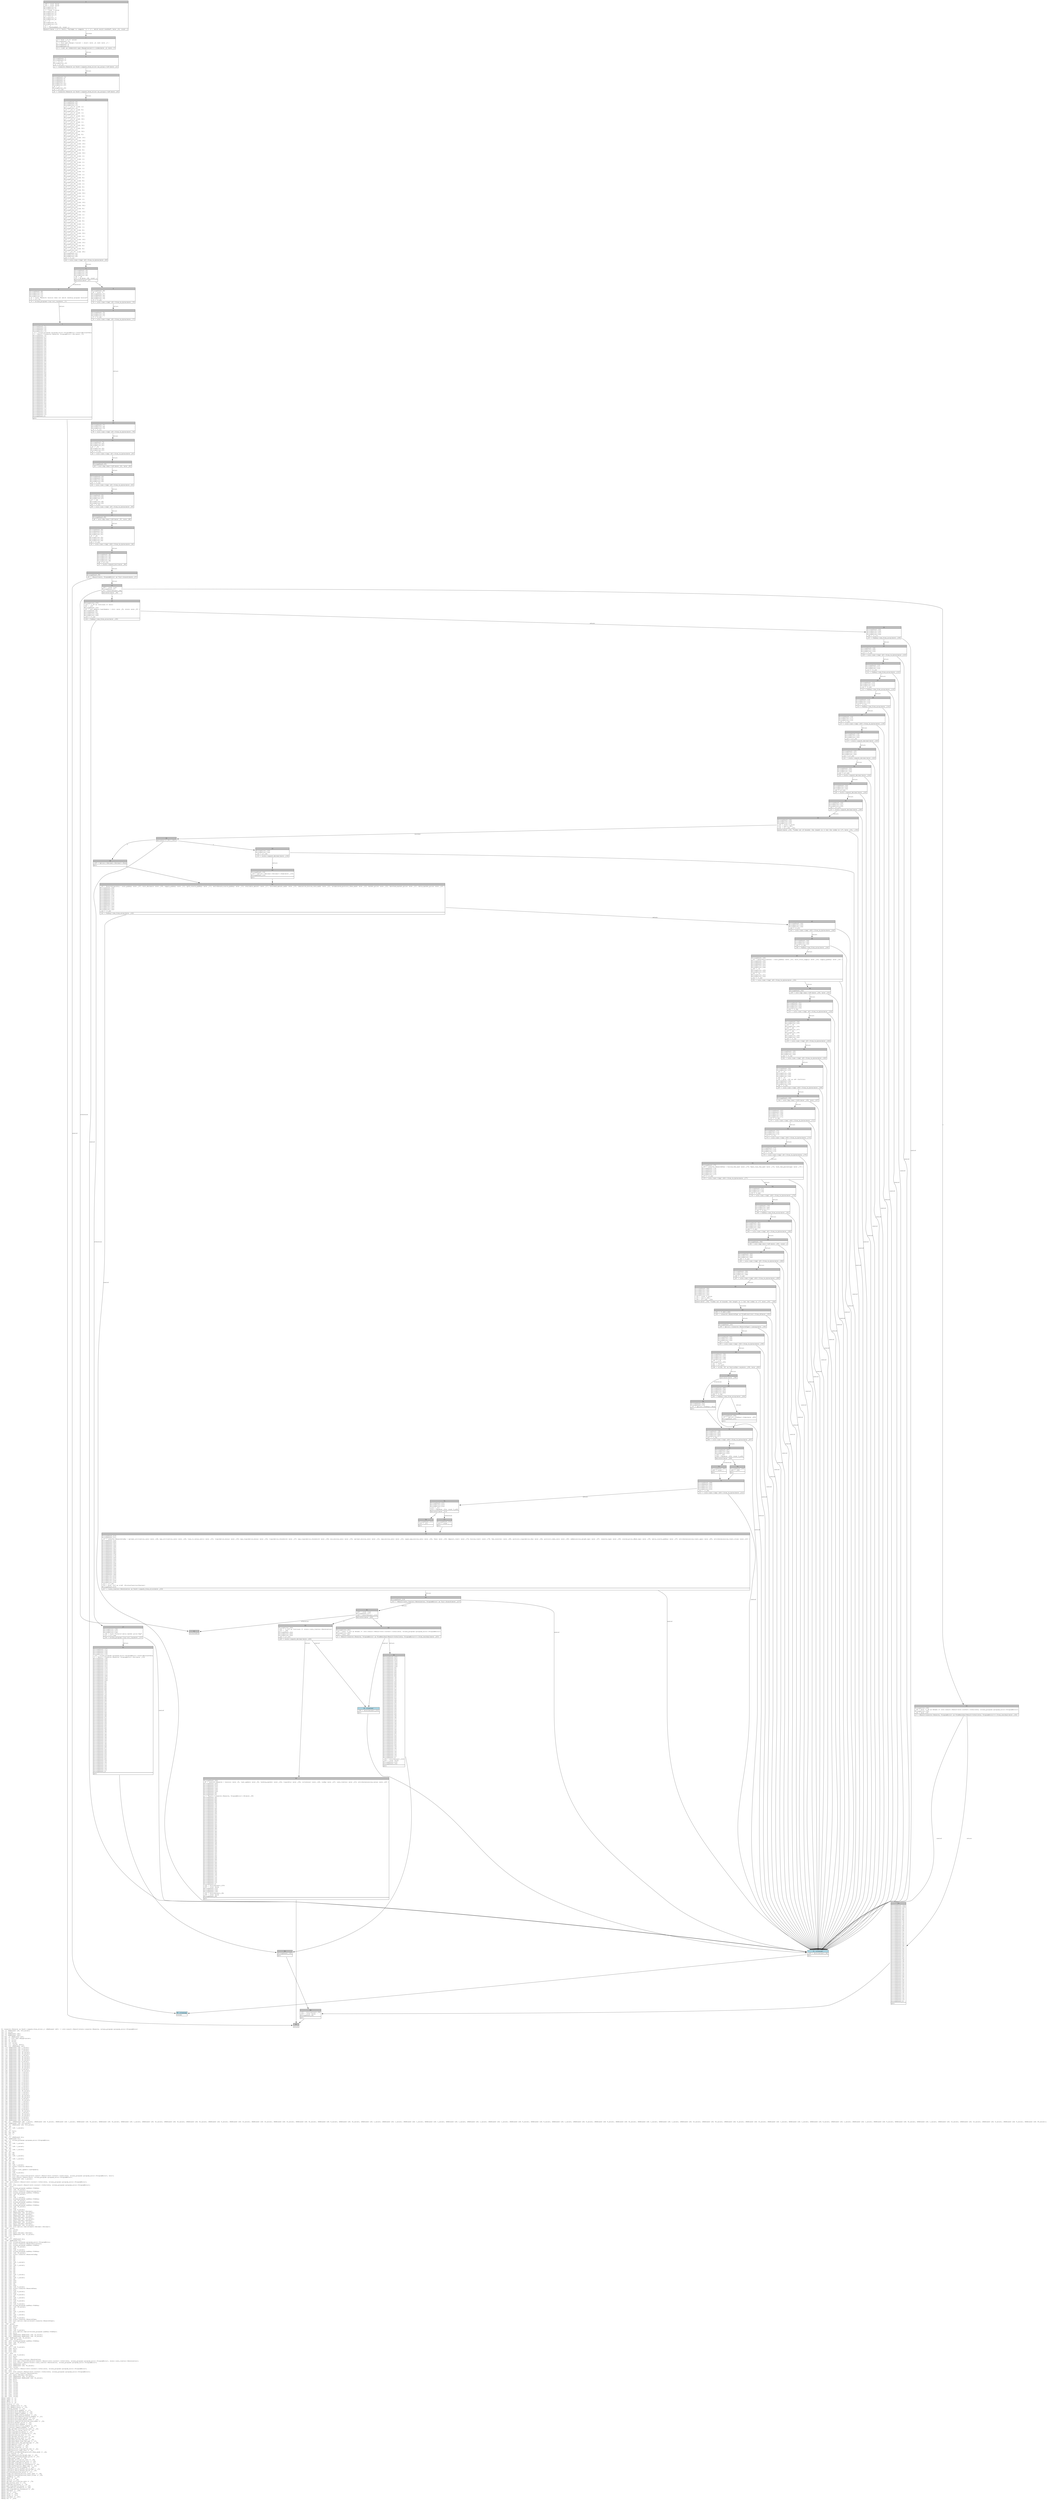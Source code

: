 digraph Mir_0_538 {
    graph [fontname="Courier, monospace"];
    node [fontname="Courier, monospace"];
    edge [fontname="Courier, monospace"];
    label=<fn &lt;reserve::Reserve as Pack&gt;::unpack_from_slice(_1: &amp;ReErased [u8]) -&gt; std::result::Result&lt;state::reserve::Reserve, solana_program::program_error::ProgramError&gt;<br align="left"/>let _2: &amp;ReErased [u8; 619_usize];<br align="left"/>let _3: usize;<br align="left"/>let _4: &amp;ReErased [u8];<br align="left"/>let _5: &amp;ReErased [u8];<br align="left"/>let mut _6: &amp;ReErased [u8];<br align="left"/>let mut _7: std::ops::Range&lt;usize&gt;;<br align="left"/>let mut _8: usize;<br align="left"/>let mut _9: usize;<br align="left"/>let mut _10: usize;<br align="left"/>let mut _11: (usize, bool);<br align="left"/>let mut _12: &amp;ReErased [u8];<br align="left"/>let _13: &amp;ReErased [u8; 1_usize];<br align="left"/>let _14: &amp;ReErased [u8; 8_usize];<br align="left"/>let _15: &amp;ReErased [u8; 1_usize];<br align="left"/>let _16: &amp;ReErased [u8; 32_usize];<br align="left"/>let _17: &amp;ReErased [u8; 32_usize];<br align="left"/>let _18: &amp;ReErased [u8; 1_usize];<br align="left"/>let _19: &amp;ReErased [u8; 32_usize];<br align="left"/>let _20: &amp;ReErased [u8; 32_usize];<br align="left"/>let _21: &amp;ReErased [u8; 32_usize];<br align="left"/>let _22: &amp;ReErased [u8; 8_usize];<br align="left"/>let _23: &amp;ReErased [u8; 16_usize];<br align="left"/>let _24: &amp;ReErased [u8; 16_usize];<br align="left"/>let _25: &amp;ReErased [u8; 16_usize];<br align="left"/>let _26: &amp;ReErased [u8; 32_usize];<br align="left"/>let _27: &amp;ReErased [u8; 8_usize];<br align="left"/>let _28: &amp;ReErased [u8; 32_usize];<br align="left"/>let _29: &amp;ReErased [u8; 1_usize];<br align="left"/>let _30: &amp;ReErased [u8; 1_usize];<br align="left"/>let _31: &amp;ReErased [u8; 1_usize];<br align="left"/>let _32: &amp;ReErased [u8; 1_usize];<br align="left"/>let _33: &amp;ReErased [u8; 1_usize];<br align="left"/>let _34: &amp;ReErased [u8; 1_usize];<br align="left"/>let _35: &amp;ReErased [u8; 1_usize];<br align="left"/>let _36: &amp;ReErased [u8; 8_usize];<br align="left"/>let _37: &amp;ReErased [u8; 8_usize];<br align="left"/>let _38: &amp;ReErased [u8; 1_usize];<br align="left"/>let _39: &amp;ReErased [u8; 8_usize];<br align="left"/>let _40: &amp;ReErased [u8; 8_usize];<br align="left"/>let _41: &amp;ReErased [u8; 32_usize];<br align="left"/>let _42: &amp;ReErased [u8; 1_usize];<br align="left"/>let _43: &amp;ReErased [u8; 1_usize];<br align="left"/>let _44: &amp;ReErased [u8; 16_usize];<br align="left"/>let _45: &amp;ReErased [u8; 56_usize];<br align="left"/>let _46: &amp;ReErased [u8; 8_usize];<br align="left"/>let _47: &amp;ReErased [u8; 16_usize];<br align="left"/>let _48: &amp;ReErased [u8; 1_usize];<br align="left"/>let _49: &amp;ReErased [u8; 1_usize];<br align="left"/>let _50: &amp;ReErased [u8; 8_usize];<br align="left"/>let _51: &amp;ReErased [u8; 1_usize];<br align="left"/>let _52: &amp;ReErased [u8; 1_usize];<br align="left"/>let _53: &amp;ReErased [u8; 8_usize];<br align="left"/>let _54: &amp;ReErased [u8; 32_usize];<br align="left"/>let _55: &amp;ReErased [u8; 1_usize];<br align="left"/>let _56: &amp;ReErased [u8; 16_usize];<br align="left"/>let _57: &amp;ReErased [u8; 16_usize];<br align="left"/>let _58: &amp;ReErased [u8; 8_usize];<br align="left"/>let _59: &amp;ReErased [u8; 8_usize];<br align="left"/>let _60: &amp;ReErased [u8; 49_usize];<br align="left"/>let mut _61: (&amp;ReErased [u8; 1_usize], &amp;ReErased [u8; 8_usize], &amp;ReErased [u8; 1_usize], &amp;ReErased [u8; 32_usize], &amp;ReErased [u8; 32_usize], &amp;ReErased [u8; 1_usize], &amp;ReErased [u8; 32_usize], &amp;ReErased [u8; 32_usize], &amp;ReErased [u8; 32_usize], &amp;ReErased [u8; 8_usize], &amp;ReErased [u8; 16_usize], &amp;ReErased [u8; 16_usize], &amp;ReErased [u8; 16_usize], &amp;ReErased [u8; 32_usize], &amp;ReErased [u8; 8_usize], &amp;ReErased [u8; 32_usize], &amp;ReErased [u8; 1_usize], &amp;ReErased [u8; 1_usize], &amp;ReErased [u8; 1_usize], &amp;ReErased [u8; 1_usize], &amp;ReErased [u8; 1_usize], &amp;ReErased [u8; 1_usize], &amp;ReErased [u8; 1_usize], &amp;ReErased [u8; 8_usize], &amp;ReErased [u8; 8_usize], &amp;ReErased [u8; 1_usize], &amp;ReErased [u8; 8_usize], &amp;ReErased [u8; 8_usize], &amp;ReErased [u8; 32_usize], &amp;ReErased [u8; 1_usize], &amp;ReErased [u8; 1_usize], &amp;ReErased [u8; 16_usize], &amp;ReErased [u8; 56_usize], &amp;ReErased [u8; 8_usize], &amp;ReErased [u8; 16_usize], &amp;ReErased [u8; 1_usize], &amp;ReErased [u8; 1_usize], &amp;ReErased [u8; 8_usize], &amp;ReErased [u8; 1_usize], &amp;ReErased [u8; 1_usize], &amp;ReErased [u8; 8_usize], &amp;ReErased [u8; 32_usize], &amp;ReErased [u8; 1_usize], &amp;ReErased [u8; 16_usize], &amp;ReErased [u8; 16_usize], &amp;ReErased [u8; 8_usize], &amp;ReErased [u8; 8_usize], &amp;ReErased [u8; 49_usize]);<br align="left"/>let _62: &amp;ReErased [u8; 619_usize];<br align="left"/>let mut _63: &amp;ReErased [u8; 619_usize];<br align="left"/>let _64: u8;<br align="left"/>let mut _65: [u8; 1_usize];<br align="left"/>let _66: ();<br align="left"/>let mut _67: bool;<br align="left"/>let mut _68: u8;<br align="left"/>let mut _69: !;<br align="left"/>let _70: ();<br align="left"/>let mut _71: &amp;ReErased str;<br align="left"/>let _72: &amp;ReErased str;<br align="left"/>let mut _73: solana_program::program_error::ProgramError;<br align="left"/>let _74: u8;<br align="left"/>let mut _75: [u8; 1_usize];<br align="left"/>let _76: u8;<br align="left"/>let mut _77: [u8; 1_usize];<br align="left"/>let _78: u8;<br align="left"/>let mut _79: [u8; 1_usize];<br align="left"/>let _80: u8;<br align="left"/>let mut _81: u8;<br align="left"/>let mut _82: u8;<br align="left"/>let mut _83: [u8; 1_usize];<br align="left"/>let _84: u8;<br align="left"/>let mut _85: [u8; 1_usize];<br align="left"/>let _86: u8;<br align="left"/>let mut _87: u8;<br align="left"/>let mut _88: u8;<br align="left"/>let mut _89: [u8; 1_usize];<br align="left"/>let mut _90: state::reserve::Reserve;<br align="left"/>let mut _91: u8;<br align="left"/>let mut _92: state::last_update::LastUpdate;<br align="left"/>let mut _93: u64;<br align="left"/>let mut _94: [u8; 8_usize];<br align="left"/>let mut _95: bool;<br align="left"/>let mut _96: std::ops::ControlFlow&lt;std::result::Result&lt;std::convert::Infallible, solana_program::program_error::ProgramError&gt;, bool&gt;;<br align="left"/>let mut _97: std::result::Result&lt;bool, solana_program::program_error::ProgramError&gt;;<br align="left"/>let mut _98: &amp;ReErased [u8; 1_usize];<br align="left"/>let mut _99: isize;<br align="left"/>let _100: std::result::Result&lt;std::convert::Infallible, solana_program::program_error::ProgramError&gt;;<br align="left"/>let mut _101: !;<br align="left"/>let mut _102: std::result::Result&lt;std::convert::Infallible, solana_program::program_error::ProgramError&gt;;<br align="left"/>let _103: bool;<br align="left"/>let mut _104: solana_program::pubkey::Pubkey;<br align="left"/>let mut _105: [u8; 32_usize];<br align="left"/>let mut _106: state::reserve::ReserveLiquidity;<br align="left"/>let mut _107: solana_program::pubkey::Pubkey;<br align="left"/>let mut _108: [u8; 32_usize];<br align="left"/>let mut _109: u8;<br align="left"/>let mut _110: [u8; 1_usize];<br align="left"/>let mut _111: solana_program::pubkey::Pubkey;<br align="left"/>let mut _112: [u8; 32_usize];<br align="left"/>let mut _113: solana_program::pubkey::Pubkey;<br align="left"/>let mut _114: [u8; 32_usize];<br align="left"/>let mut _115: solana_program::pubkey::Pubkey;<br align="left"/>let mut _116: [u8; 32_usize];<br align="left"/>let mut _117: u64;<br align="left"/>let mut _118: [u8; 8_usize];<br align="left"/>let mut _119: math::decimal::Decimal;<br align="left"/>let mut _120: &amp;ReErased [u8; 16_usize];<br align="left"/>let mut _121: math::decimal::Decimal;<br align="left"/>let mut _122: &amp;ReErased [u8; 16_usize];<br align="left"/>let mut _123: math::decimal::Decimal;<br align="left"/>let mut _124: &amp;ReErased [u8; 16_usize];<br align="left"/>let mut _125: math::decimal::Decimal;<br align="left"/>let mut _126: &amp;ReErased [u8; 16_usize];<br align="left"/>let mut _127: math::decimal::Decimal;<br align="left"/>let mut _128: &amp;ReErased [u8; 16_usize];<br align="left"/>let mut _129: std::option::Option&lt;math::decimal::Decimal&gt;;<br align="left"/>let _130: usize;<br align="left"/>let mut _131: usize;<br align="left"/>let mut _132: bool;<br align="left"/>let mut _133: math::decimal::Decimal;<br align="left"/>let mut _134: &amp;ReErased [u8; 16_usize];<br align="left"/>let mut _135: !;<br align="left"/>let _136: ();<br align="left"/>let mut _137: &amp;ReErased str;<br align="left"/>let _138: &amp;ReErased str;<br align="left"/>let mut _139: solana_program::program_error::ProgramError;<br align="left"/>let mut _140: state::reserve::ReserveCollateral;<br align="left"/>let mut _141: solana_program::pubkey::Pubkey;<br align="left"/>let mut _142: [u8; 32_usize];<br align="left"/>let mut _143: u64;<br align="left"/>let mut _144: [u8; 8_usize];<br align="left"/>let mut _145: solana_program::pubkey::Pubkey;<br align="left"/>let mut _146: [u8; 32_usize];<br align="left"/>let mut _147: state::reserve::ReserveConfig;<br align="left"/>let mut _148: u8;<br align="left"/>let mut _149: u8;<br align="left"/>let mut _150: u8;<br align="left"/>let mut _151: u8;<br align="left"/>let mut _152: [u8; 1_usize];<br align="left"/>let mut _153: u8;<br align="left"/>let mut _154: [u8; 1_usize];<br align="left"/>let mut _155: u8;<br align="left"/>let mut _156: u8;<br align="left"/>let mut _157: u8;<br align="left"/>let mut _158: u8;<br align="left"/>let mut _159: u8;<br align="left"/>let mut _160: [u8; 1_usize];<br align="left"/>let mut _161: u8;<br align="left"/>let mut _162: [u8; 1_usize];<br align="left"/>let mut _163: u8;<br align="left"/>let mut _164: u64;<br align="left"/>let mut _165: u64;<br align="left"/>let mut _166: u8;<br align="left"/>let mut _167: u64;<br align="left"/>let mut _168: [u8; 8_usize];<br align="left"/>let mut _169: state::reserve::ReserveFees;<br align="left"/>let mut _170: u64;<br align="left"/>let mut _171: [u8; 8_usize];<br align="left"/>let mut _172: u64;<br align="left"/>let mut _173: [u8; 8_usize];<br align="left"/>let mut _174: u8;<br align="left"/>let mut _175: [u8; 1_usize];<br align="left"/>let mut _176: u64;<br align="left"/>let mut _177: [u8; 8_usize];<br align="left"/>let mut _178: u64;<br align="left"/>let mut _179: [u8; 8_usize];<br align="left"/>let mut _180: solana_program::pubkey::Pubkey;<br align="left"/>let mut _181: [u8; 32_usize];<br align="left"/>let mut _182: u8;<br align="left"/>let mut _183: u8;<br align="left"/>let mut _184: [u8; 1_usize];<br align="left"/>let mut _185: u8;<br align="left"/>let mut _186: [u8; 1_usize];<br align="left"/>let mut _187: u64;<br align="left"/>let mut _188: [u8; 8_usize];<br align="left"/>let mut _189: state::reserve::ReserveType;<br align="left"/>let mut _190: std::option::Option&lt;state::reserve::ReserveType&gt;;<br align="left"/>let mut _191: u8;<br align="left"/>let _192: usize;<br align="left"/>let mut _193: usize;<br align="left"/>let mut _194: bool;<br align="left"/>let mut _195: i64;<br align="left"/>let mut _196: [u8; 8_usize];<br align="left"/>let mut _197: std::option::Option&lt;solana_program::pubkey::Pubkey&gt;;<br align="left"/>let mut _198: bool;<br align="left"/>let mut _199: &amp;ReErased &amp;ReErased [u8; 32_usize];<br align="left"/>let mut _200: &amp;ReErased &amp;ReErased [u8; 32_usize];<br align="left"/>let _201: &amp;ReErased [u8; 32_usize];<br align="left"/>let _202: [u8; 32_usize];<br align="left"/>let mut _203: solana_program::pubkey::Pubkey;<br align="left"/>let mut _204: [u8; 32_usize];<br align="left"/>let mut _205: u64;<br align="left"/>let _206: u64;<br align="left"/>let mut _207: [u8; 8_usize];<br align="left"/>let mut _208: bool;<br align="left"/>let mut _209: u64;<br align="left"/>let mut _210: u64;<br align="left"/>let _211: u64;<br align="left"/>let mut _212: [u8; 8_usize];<br align="left"/>let mut _213: bool;<br align="left"/>let mut _214: u64;<br align="left"/>let mut _215: state::rate_limiter::RateLimiter;<br align="left"/>let mut _216: std::ops::ControlFlow&lt;std::result::Result&lt;std::convert::Infallible, solana_program::program_error::ProgramError&gt;, state::rate_limiter::RateLimiter&gt;;<br align="left"/>let mut _217: std::result::Result&lt;state::rate_limiter::RateLimiter, solana_program::program_error::ProgramError&gt;;<br align="left"/>let mut _218: &amp;ReErased [u8];<br align="left"/>let mut _219: &amp;ReErased [u8; 56_usize];<br align="left"/>let mut _220: isize;<br align="left"/>let _221: std::result::Result&lt;std::convert::Infallible, solana_program::program_error::ProgramError&gt;;<br align="left"/>let mut _222: !;<br align="left"/>let mut _223: std::result::Result&lt;std::convert::Infallible, solana_program::program_error::ProgramError&gt;;<br align="left"/>let _224: state::rate_limiter::RateLimiter;<br align="left"/>let mut _225: math::decimal::Decimal;<br align="left"/>let mut _226: &amp;ReErased [u8; 16_usize];<br align="left"/>let mut _227: &amp;ReErased &amp;ReErased [u8; 32_usize];<br align="left"/>let mut _228: bool;<br align="left"/>let mut _229: bool;<br align="left"/>let mut _230: isize;<br align="left"/>let mut _231: isize;<br align="left"/>let mut _232: isize;<br align="left"/>let mut _233: isize;<br align="left"/>let mut _234: isize;<br align="left"/>let mut _235: isize;<br align="left"/>let mut _236: isize;<br align="left"/>let mut _237: isize;<br align="left"/>let mut _238: isize;<br align="left"/>let mut _239: isize;<br align="left"/>debug input =&gt; _1;<br align="left"/>debug input =&gt; _2;<br align="left"/>debug offset =&gt; _3;<br align="left"/>debug slice =&gt; _4;<br align="left"/>debug version =&gt; _13;<br align="left"/>debug last_update_slot =&gt; _14;<br align="left"/>debug last_update_stale =&gt; _15;<br align="left"/>debug lending_market =&gt; _16;<br align="left"/>debug liquidity_mint_pubkey =&gt; _17;<br align="left"/>debug liquidity_mint_decimals =&gt; _18;<br align="left"/>debug liquidity_supply_pubkey =&gt; _19;<br align="left"/>debug liquidity_pyth_oracle_pubkey =&gt; _20;<br align="left"/>debug liquidity_switchboard_oracle_pubkey =&gt; _21;<br align="left"/>debug liquidity_available_amount =&gt; _22;<br align="left"/>debug liquidity_borrowed_amount_wads =&gt; _23;<br align="left"/>debug liquidity_cumulative_borrow_rate_wads =&gt; _24;<br align="left"/>debug liquidity_market_price =&gt; _25;<br align="left"/>debug collateral_mint_pubkey =&gt; _26;<br align="left"/>debug collateral_mint_total_supply =&gt; _27;<br align="left"/>debug collateral_supply_pubkey =&gt; _28;<br align="left"/>debug config_optimal_utilization_rate =&gt; _29;<br align="left"/>debug config_loan_to_value_ratio =&gt; _30;<br align="left"/>debug config_liquidation_bonus =&gt; _31;<br align="left"/>debug config_liquidation_threshold =&gt; _32;<br align="left"/>debug config_min_borrow_rate =&gt; _33;<br align="left"/>debug config_optimal_borrow_rate =&gt; _34;<br align="left"/>debug config_max_borrow_rate =&gt; _35;<br align="left"/>debug config_fees_borrow_fee_wad =&gt; _36;<br align="left"/>debug config_fees_flash_loan_fee_wad =&gt; _37;<br align="left"/>debug config_fees_host_fee_percentage =&gt; _38;<br align="left"/>debug config_deposit_limit =&gt; _39;<br align="left"/>debug config_borrow_limit =&gt; _40;<br align="left"/>debug config_fee_receiver =&gt; _41;<br align="left"/>debug config_protocol_liquidation_fee =&gt; _42;<br align="left"/>debug config_protocol_take_rate =&gt; _43;<br align="left"/>debug liquidity_accumulated_protocol_fees_wads =&gt; _44;<br align="left"/>debug rate_limiter =&gt; _45;<br align="left"/>debug config_added_borrow_weight_bps =&gt; _46;<br align="left"/>debug liquidity_smoothed_market_price =&gt; _47;<br align="left"/>debug config_asset_type =&gt; _48;<br align="left"/>debug config_max_utilization_rate =&gt; _49;<br align="left"/>debug config_super_max_borrow_rate =&gt; _50;<br align="left"/>debug config_max_liquidation_bonus =&gt; _51;<br align="left"/>debug config_max_liquidation_threshold =&gt; _52;<br align="left"/>debug config_scaled_price_offset_bps =&gt; _53;<br align="left"/>debug config_extra_oracle_pubkey =&gt; _54;<br align="left"/>debug liquidity_extra_market_price_flag =&gt; _55;<br align="left"/>debug liquidity_extra_market_price =&gt; _56;<br align="left"/>debug attributed_borrow_value =&gt; _57;<br align="left"/>debug config_attributed_borrow_limit_open =&gt; _58;<br align="left"/>debug config_attributed_borrow_limit_close =&gt; _59;<br align="left"/>debug _padding =&gt; _60;<br align="left"/>debug input =&gt; _62;<br align="left"/>debug version =&gt; _64;<br align="left"/>debug optimal_utilization_rate =&gt; _74;<br align="left"/>debug max_borrow_rate =&gt; _76;<br align="left"/>debug liquidation_bonus =&gt; _78;<br align="left"/>debug max_liquidation_bonus =&gt; _80;<br align="left"/>debug liquidation_threshold =&gt; _84;<br align="left"/>debug max_liquidation_threshold =&gt; _86;<br align="left"/>debug residual =&gt; _100;<br align="left"/>debug val =&gt; _103;<br align="left"/>debug value =&gt; _206;<br align="left"/>debug value =&gt; _211;<br align="left"/>debug residual =&gt; _221;<br align="left"/>debug val =&gt; _224;<br align="left"/>>;
    bb0__0_538 [shape="none", label=<<table border="0" cellborder="1" cellspacing="0"><tr><td bgcolor="gray" align="center" colspan="1">0</td></tr><tr><td align="left" balign="left">_228 = const false<br/>_229 = const false<br/>StorageLive(_2)<br/>StorageLive(_3)<br/>_3 = const 0_usize<br/>StorageLive(_4)<br/>StorageLive(_5)<br/>StorageLive(_6)<br/>_6 = &amp;(*_1)<br/>StorageLive(_7)<br/>StorageLive(_8)<br/>_8 = _3<br/>StorageLive(_9)<br/>StorageLive(_10)<br/>_10 = _3<br/>_11 = CheckedAdd(_10, const _)<br/></td></tr><tr><td align="left">assert(!move (_11.1: bool), &quot;attempt to compute `{} + {}`, which would overflow&quot;, move _10, const _)</td></tr></table>>];
    bb1__0_538 [shape="none", label=<<table border="0" cellborder="1" cellspacing="0"><tr><td bgcolor="gray" align="center" colspan="1">1</td></tr><tr><td align="left" balign="left">_9 = move (_11.0: usize)<br/>StorageDead(_10)<br/>_7 = std::ops::Range::&lt;usize&gt; { start: move _8, end: move _9 }<br/>StorageDead(_9)<br/>StorageDead(_8)<br/></td></tr><tr><td align="left">_5 = &lt;[u8] as Index&lt;std::ops::Range&lt;usize&gt;&gt;&gt;::index(move _6, move _7)</td></tr></table>>];
    bb2__0_538 [shape="none", label=<<table border="0" cellborder="1" cellspacing="0"><tr><td bgcolor="gray" align="center" colspan="1">2</td></tr><tr><td align="left" balign="left">StorageDead(_7)<br/>StorageDead(_6)<br/>_4 = &amp;(*_5)<br/>StorageLive(_12)<br/>_12 = &amp;(*_4)<br/></td></tr><tr><td align="left">_2 = &lt;reserve::Reserve as Pack&gt;::unpack_from_slice::as_array::&lt;u8&gt;(move _12)</td></tr></table>>];
    bb3__0_538 [shape="none", label=<<table border="0" cellborder="1" cellspacing="0"><tr><td bgcolor="gray" align="center" colspan="1">3</td></tr><tr><td align="left" balign="left">StorageDead(_12)<br/>StorageDead(_5)<br/>StorageDead(_4)<br/>StorageDead(_3)<br/>StorageLive(_61)<br/>StorageLive(_62)<br/>_62 = _2<br/>StorageLive(_63)<br/>_63 = &amp;(*_62)<br/></td></tr><tr><td align="left">_61 = &lt;reserve::Reserve as Pack&gt;::unpack_from_slice::as_arrays::&lt;u8&gt;(move _63)</td></tr></table>>];
    bb4__0_538 [shape="none", label=<<table border="0" cellborder="1" cellspacing="0"><tr><td bgcolor="gray" align="center" colspan="1">4</td></tr><tr><td align="left" balign="left">StorageDead(_63)<br/>StorageDead(_62)<br/>StorageLive(_13)<br/>_13 = (_61.0: &amp;[u8; 1])<br/>StorageLive(_14)<br/>_14 = (_61.1: &amp;[u8; 8])<br/>StorageLive(_15)<br/>_15 = (_61.2: &amp;[u8; 1])<br/>StorageLive(_16)<br/>_16 = (_61.3: &amp;[u8; 32])<br/>StorageLive(_17)<br/>_17 = (_61.4: &amp;[u8; 32])<br/>StorageLive(_18)<br/>_18 = (_61.5: &amp;[u8; 1])<br/>StorageLive(_19)<br/>_19 = (_61.6: &amp;[u8; 32])<br/>StorageLive(_20)<br/>_20 = (_61.7: &amp;[u8; 32])<br/>StorageLive(_21)<br/>_21 = (_61.8: &amp;[u8; 32])<br/>StorageLive(_22)<br/>_22 = (_61.9: &amp;[u8; 8])<br/>StorageLive(_23)<br/>_23 = (_61.10: &amp;[u8; 16])<br/>StorageLive(_24)<br/>_24 = (_61.11: &amp;[u8; 16])<br/>StorageLive(_25)<br/>_25 = (_61.12: &amp;[u8; 16])<br/>StorageLive(_26)<br/>_26 = (_61.13: &amp;[u8; 32])<br/>StorageLive(_27)<br/>_27 = (_61.14: &amp;[u8; 8])<br/>StorageLive(_28)<br/>_28 = (_61.15: &amp;[u8; 32])<br/>StorageLive(_29)<br/>_29 = (_61.16: &amp;[u8; 1])<br/>StorageLive(_30)<br/>_30 = (_61.17: &amp;[u8; 1])<br/>StorageLive(_31)<br/>_31 = (_61.18: &amp;[u8; 1])<br/>StorageLive(_32)<br/>_32 = (_61.19: &amp;[u8; 1])<br/>StorageLive(_33)<br/>_33 = (_61.20: &amp;[u8; 1])<br/>StorageLive(_34)<br/>_34 = (_61.21: &amp;[u8; 1])<br/>StorageLive(_35)<br/>_35 = (_61.22: &amp;[u8; 1])<br/>StorageLive(_36)<br/>_36 = (_61.23: &amp;[u8; 8])<br/>StorageLive(_37)<br/>_37 = (_61.24: &amp;[u8; 8])<br/>StorageLive(_38)<br/>_38 = (_61.25: &amp;[u8; 1])<br/>StorageLive(_39)<br/>_39 = (_61.26: &amp;[u8; 8])<br/>StorageLive(_40)<br/>_40 = (_61.27: &amp;[u8; 8])<br/>StorageLive(_41)<br/>_41 = (_61.28: &amp;[u8; 32])<br/>StorageLive(_42)<br/>_42 = (_61.29: &amp;[u8; 1])<br/>StorageLive(_43)<br/>_43 = (_61.30: &amp;[u8; 1])<br/>StorageLive(_44)<br/>_44 = (_61.31: &amp;[u8; 16])<br/>StorageLive(_45)<br/>_45 = (_61.32: &amp;[u8; 56])<br/>StorageLive(_46)<br/>_46 = (_61.33: &amp;[u8; 8])<br/>StorageLive(_47)<br/>_47 = (_61.34: &amp;[u8; 16])<br/>StorageLive(_48)<br/>_48 = (_61.35: &amp;[u8; 1])<br/>StorageLive(_49)<br/>_49 = (_61.36: &amp;[u8; 1])<br/>StorageLive(_50)<br/>_50 = (_61.37: &amp;[u8; 8])<br/>StorageLive(_51)<br/>_51 = (_61.38: &amp;[u8; 1])<br/>StorageLive(_52)<br/>_52 = (_61.39: &amp;[u8; 1])<br/>StorageLive(_53)<br/>_53 = (_61.40: &amp;[u8; 8])<br/>StorageLive(_54)<br/>_54 = (_61.41: &amp;[u8; 32])<br/>StorageLive(_55)<br/>_55 = (_61.42: &amp;[u8; 1])<br/>StorageLive(_56)<br/>_56 = (_61.43: &amp;[u8; 16])<br/>StorageLive(_57)<br/>_57 = (_61.44: &amp;[u8; 16])<br/>StorageLive(_58)<br/>_58 = (_61.45: &amp;[u8; 8])<br/>StorageLive(_59)<br/>_59 = (_61.46: &amp;[u8; 8])<br/>StorageLive(_60)<br/>_60 = (_61.47: &amp;[u8; 49])<br/>StorageDead(_61)<br/>StorageLive(_64)<br/>StorageLive(_65)<br/>_65 = (*_13)<br/></td></tr><tr><td align="left">_64 = core::num::&lt;impl u8&gt;::from_le_bytes(move _65)</td></tr></table>>];
    bb5__0_538 [shape="none", label=<<table border="0" cellborder="1" cellspacing="0"><tr><td bgcolor="gray" align="center" colspan="1">5</td></tr><tr><td align="left" balign="left">StorageDead(_65)<br/>StorageLive(_66)<br/>StorageLive(_67)<br/>StorageLive(_68)<br/>_68 = _64<br/>_67 = Gt(move _68, const _)<br/></td></tr><tr><td align="left">switchInt(move _67)</td></tr></table>>];
    bb6__0_538 [shape="none", label=<<table border="0" cellborder="1" cellspacing="0"><tr><td bgcolor="gray" align="center" colspan="1">6</td></tr><tr><td align="left" balign="left">StorageDead(_68)<br/>StorageLive(_70)<br/>StorageLive(_71)<br/>StorageLive(_72)<br/>_72 = const &quot;Reserve version does not match lending program version&quot;<br/>_71 = &amp;(*_72)<br/></td></tr><tr><td align="left">_70 = solana_program::log::sol_log(move _71)</td></tr></table>>];
    bb7__0_538 [shape="none", label=<<table border="0" cellborder="1" cellspacing="0"><tr><td bgcolor="gray" align="center" colspan="1">7</td></tr><tr><td align="left" balign="left">StorageDead(_71)<br/>StorageDead(_72)<br/>StorageDead(_70)<br/>StorageLive(_73)<br/>_73 = solana_program::program_error::ProgramError::InvalidAccountData<br/>_0 = Result::&lt;reserve::Reserve, ProgramError&gt;::Err(move _73)<br/>StorageDead(_73)<br/>StorageDead(_67)<br/>StorageDead(_66)<br/>StorageDead(_64)<br/>StorageDead(_60)<br/>StorageDead(_59)<br/>StorageDead(_58)<br/>StorageDead(_57)<br/>StorageDead(_56)<br/>StorageDead(_55)<br/>StorageDead(_54)<br/>StorageDead(_53)<br/>StorageDead(_52)<br/>StorageDead(_51)<br/>StorageDead(_50)<br/>StorageDead(_49)<br/>StorageDead(_48)<br/>StorageDead(_47)<br/>StorageDead(_46)<br/>StorageDead(_45)<br/>StorageDead(_44)<br/>StorageDead(_43)<br/>StorageDead(_42)<br/>StorageDead(_41)<br/>StorageDead(_40)<br/>StorageDead(_39)<br/>StorageDead(_38)<br/>StorageDead(_37)<br/>StorageDead(_36)<br/>StorageDead(_35)<br/>StorageDead(_34)<br/>StorageDead(_33)<br/>StorageDead(_32)<br/>StorageDead(_31)<br/>StorageDead(_30)<br/>StorageDead(_29)<br/>StorageDead(_28)<br/>StorageDead(_27)<br/>StorageDead(_26)<br/>StorageDead(_25)<br/>StorageDead(_24)<br/>StorageDead(_23)<br/>StorageDead(_22)<br/>StorageDead(_21)<br/>StorageDead(_20)<br/>StorageDead(_19)<br/>StorageDead(_18)<br/>StorageDead(_17)<br/>StorageDead(_16)<br/>StorageDead(_15)<br/>StorageDead(_14)<br/>StorageDead(_13)<br/>StorageDead(_2)<br/></td></tr><tr><td align="left">goto</td></tr></table>>];
    bb8__0_538 [shape="none", label=<<table border="0" cellborder="1" cellspacing="0"><tr><td bgcolor="gray" align="center" colspan="1">8</td></tr><tr><td align="left" balign="left">StorageDead(_68)<br/>_66 = const ()<br/>StorageDead(_67)<br/>StorageDead(_66)<br/>StorageLive(_74)<br/>StorageLive(_75)<br/>_75 = (*_29)<br/></td></tr><tr><td align="left">_74 = core::num::&lt;impl u8&gt;::from_le_bytes(move _75)</td></tr></table>>];
    bb9__0_538 [shape="none", label=<<table border="0" cellborder="1" cellspacing="0"><tr><td bgcolor="gray" align="center" colspan="1">9</td></tr><tr><td align="left" balign="left">StorageDead(_75)<br/>StorageLive(_76)<br/>StorageLive(_77)<br/>_77 = (*_35)<br/></td></tr><tr><td align="left">_76 = core::num::&lt;impl u8&gt;::from_le_bytes(move _77)</td></tr></table>>];
    bb10__0_538 [shape="none", label=<<table border="0" cellborder="1" cellspacing="0"><tr><td bgcolor="gray" align="center" colspan="1">10</td></tr><tr><td align="left" balign="left">StorageDead(_77)<br/>StorageLive(_78)<br/>StorageLive(_79)<br/>_79 = (*_31)<br/></td></tr><tr><td align="left">_78 = core::num::&lt;impl u8&gt;::from_le_bytes(move _79)</td></tr></table>>];
    bb11__0_538 [shape="none", label=<<table border="0" cellborder="1" cellspacing="0"><tr><td bgcolor="gray" align="center" colspan="1">11</td></tr><tr><td align="left" balign="left">StorageDead(_79)<br/>StorageLive(_80)<br/>StorageLive(_81)<br/>_81 = _78<br/>StorageLive(_82)<br/>StorageLive(_83)<br/>_83 = (*_51)<br/></td></tr><tr><td align="left">_82 = core::num::&lt;impl u8&gt;::from_le_bytes(move _83)</td></tr></table>>];
    bb12__0_538 [shape="none", label=<<table border="0" cellborder="1" cellspacing="0"><tr><td bgcolor="gray" align="center" colspan="1">12</td></tr><tr><td align="left" balign="left">StorageDead(_83)<br/></td></tr><tr><td align="left">_80 = std::cmp::max::&lt;u8&gt;(move _81, move _82)</td></tr></table>>];
    bb13__0_538 [shape="none", label=<<table border="0" cellborder="1" cellspacing="0"><tr><td bgcolor="gray" align="center" colspan="1">13</td></tr><tr><td align="left" balign="left">StorageDead(_82)<br/>StorageDead(_81)<br/>StorageLive(_84)<br/>StorageLive(_85)<br/>_85 = (*_32)<br/></td></tr><tr><td align="left">_84 = core::num::&lt;impl u8&gt;::from_le_bytes(move _85)</td></tr></table>>];
    bb14__0_538 [shape="none", label=<<table border="0" cellborder="1" cellspacing="0"><tr><td bgcolor="gray" align="center" colspan="1">14</td></tr><tr><td align="left" balign="left">StorageDead(_85)<br/>StorageLive(_86)<br/>StorageLive(_87)<br/>_87 = _84<br/>StorageLive(_88)<br/>StorageLive(_89)<br/>_89 = (*_52)<br/></td></tr><tr><td align="left">_88 = core::num::&lt;impl u8&gt;::from_le_bytes(move _89)</td></tr></table>>];
    bb15__0_538 [shape="none", label=<<table border="0" cellborder="1" cellspacing="0"><tr><td bgcolor="gray" align="center" colspan="1">15</td></tr><tr><td align="left" balign="left">StorageDead(_89)<br/></td></tr><tr><td align="left">_86 = std::cmp::max::&lt;u8&gt;(move _87, move _88)</td></tr></table>>];
    bb16__0_538 [shape="none", label=<<table border="0" cellborder="1" cellspacing="0"><tr><td bgcolor="gray" align="center" colspan="1">16</td></tr><tr><td align="left" balign="left">StorageDead(_88)<br/>StorageDead(_87)<br/>StorageLive(_90)<br/>StorageLive(_91)<br/>_91 = _64<br/>StorageLive(_92)<br/>StorageLive(_93)<br/>StorageLive(_94)<br/>_94 = (*_14)<br/></td></tr><tr><td align="left">_93 = core::num::&lt;impl u64&gt;::from_le_bytes(move _94)</td></tr></table>>];
    bb17__0_538 [shape="none", label=<<table border="0" cellborder="1" cellspacing="0"><tr><td bgcolor="gray" align="center" colspan="1">17</td></tr><tr><td align="left" balign="left">StorageDead(_94)<br/>StorageLive(_95)<br/>StorageLive(_96)<br/>StorageLive(_97)<br/>StorageLive(_98)<br/>_98 = &amp;(*_15)<br/></td></tr><tr><td align="left">_97 = state::unpack_bool(move _98)</td></tr></table>>];
    bb18__0_538 [shape="none", label=<<table border="0" cellborder="1" cellspacing="0"><tr><td bgcolor="gray" align="center" colspan="1">18</td></tr><tr><td align="left" balign="left">StorageDead(_98)<br/></td></tr><tr><td align="left">_96 = &lt;Result&lt;bool, ProgramError&gt; as Try&gt;::branch(move _97)</td></tr></table>>];
    bb19__0_538 [shape="none", label=<<table border="0" cellborder="1" cellspacing="0"><tr><td bgcolor="gray" align="center" colspan="1">19</td></tr><tr><td align="left" balign="left">_228 = const true<br/>StorageDead(_97)<br/>_99 = discriminant(_96)<br/></td></tr><tr><td align="left">switchInt(move _99)</td></tr></table>>];
    bb20__0_538 [shape="none", label=<<table border="0" cellborder="1" cellspacing="0"><tr><td bgcolor="gray" align="center" colspan="1">20</td></tr><tr><td align="left" balign="left">StorageLive(_103)<br/>_103 = ((_96 as Continue).0: bool)<br/>_95 = _103<br/>StorageDead(_103)<br/>_92 = last_update::LastUpdate { slot: move _93, stale: move _95 }<br/>StorageDead(_95)<br/>StorageDead(_93)<br/>StorageLive(_104)<br/>StorageLive(_105)<br/>_105 = (*_16)<br/></td></tr><tr><td align="left">_104 = Pubkey::new_from_array(move _105)</td></tr></table>>];
    bb21__0_538 [shape="none", label=<<table border="0" cellborder="1" cellspacing="0"><tr><td bgcolor="gray" align="center" colspan="1">21</td></tr><tr><td align="left">unreachable</td></tr></table>>];
    bb22__0_538 [shape="none", label=<<table border="0" cellborder="1" cellspacing="0"><tr><td bgcolor="gray" align="center" colspan="1">22</td></tr><tr><td align="left" balign="left">StorageLive(_100)<br/>_100 = move ((_96 as Break).0: std::result::Result&lt;std::convert::Infallible, solana_program::program_error::ProgramError&gt;)<br/>StorageLive(_102)<br/>_102 = move _100<br/></td></tr><tr><td align="left">_0 = &lt;Result&lt;reserve::Reserve, ProgramError&gt; as FromResidual&lt;Result&lt;Infallible, ProgramError&gt;&gt;&gt;::from_residual(move _102)</td></tr></table>>];
    bb23__0_538 [shape="none", label=<<table border="0" cellborder="1" cellspacing="0"><tr><td bgcolor="gray" align="center" colspan="1">23</td></tr><tr><td align="left" balign="left">StorageDead(_102)<br/>StorageDead(_100)<br/>StorageDead(_95)<br/>StorageDead(_93)<br/>StorageDead(_92)<br/>StorageDead(_91)<br/>StorageDead(_90)<br/>StorageDead(_86)<br/>StorageDead(_84)<br/>StorageDead(_80)<br/>StorageDead(_78)<br/>StorageDead(_76)<br/>StorageDead(_74)<br/>StorageDead(_64)<br/>StorageDead(_60)<br/>StorageDead(_59)<br/>StorageDead(_58)<br/>StorageDead(_57)<br/>StorageDead(_56)<br/>StorageDead(_55)<br/>StorageDead(_54)<br/>StorageDead(_53)<br/>StorageDead(_52)<br/>StorageDead(_51)<br/>StorageDead(_50)<br/>StorageDead(_49)<br/>StorageDead(_48)<br/>StorageDead(_47)<br/>StorageDead(_46)<br/>StorageDead(_45)<br/>StorageDead(_44)<br/>StorageDead(_43)<br/>StorageDead(_42)<br/>StorageDead(_41)<br/>StorageDead(_40)<br/>StorageDead(_39)<br/>StorageDead(_38)<br/>StorageDead(_37)<br/>StorageDead(_36)<br/>StorageDead(_35)<br/>StorageDead(_34)<br/>StorageDead(_33)<br/>StorageDead(_32)<br/>StorageDead(_31)<br/>StorageDead(_30)<br/>StorageDead(_29)<br/>StorageDead(_28)<br/>StorageDead(_27)<br/>StorageDead(_26)<br/>StorageDead(_25)<br/>StorageDead(_24)<br/>StorageDead(_23)<br/>StorageDead(_22)<br/>StorageDead(_21)<br/>StorageDead(_20)<br/>StorageDead(_19)<br/>StorageDead(_18)<br/>StorageDead(_17)<br/>StorageDead(_16)<br/>StorageDead(_15)<br/>StorageDead(_14)<br/>StorageDead(_13)<br/>StorageDead(_2)<br/></td></tr><tr><td align="left">goto</td></tr></table>>];
    bb24__0_538 [shape="none", label=<<table border="0" cellborder="1" cellspacing="0"><tr><td bgcolor="gray" align="center" colspan="1">24</td></tr><tr><td align="left" balign="left">StorageDead(_105)<br/>StorageLive(_106)<br/>StorageLive(_107)<br/>StorageLive(_108)<br/>_108 = (*_17)<br/></td></tr><tr><td align="left">_107 = Pubkey::new_from_array(move _108)</td></tr></table>>];
    bb25__0_538 [shape="none", label=<<table border="0" cellborder="1" cellspacing="0"><tr><td bgcolor="gray" align="center" colspan="1">25</td></tr><tr><td align="left" balign="left">StorageDead(_108)<br/>StorageLive(_109)<br/>StorageLive(_110)<br/>_110 = (*_18)<br/></td></tr><tr><td align="left">_109 = core::num::&lt;impl u8&gt;::from_le_bytes(move _110)</td></tr></table>>];
    bb26__0_538 [shape="none", label=<<table border="0" cellborder="1" cellspacing="0"><tr><td bgcolor="gray" align="center" colspan="1">26</td></tr><tr><td align="left" balign="left">StorageDead(_110)<br/>StorageLive(_111)<br/>StorageLive(_112)<br/>_112 = (*_19)<br/></td></tr><tr><td align="left">_111 = Pubkey::new_from_array(move _112)</td></tr></table>>];
    bb27__0_538 [shape="none", label=<<table border="0" cellborder="1" cellspacing="0"><tr><td bgcolor="gray" align="center" colspan="1">27</td></tr><tr><td align="left" balign="left">StorageDead(_112)<br/>StorageLive(_113)<br/>StorageLive(_114)<br/>_114 = (*_20)<br/></td></tr><tr><td align="left">_113 = Pubkey::new_from_array(move _114)</td></tr></table>>];
    bb28__0_538 [shape="none", label=<<table border="0" cellborder="1" cellspacing="0"><tr><td bgcolor="gray" align="center" colspan="1">28</td></tr><tr><td align="left" balign="left">StorageDead(_114)<br/>StorageLive(_115)<br/>StorageLive(_116)<br/>_116 = (*_21)<br/></td></tr><tr><td align="left">_115 = Pubkey::new_from_array(move _116)</td></tr></table>>];
    bb29__0_538 [shape="none", label=<<table border="0" cellborder="1" cellspacing="0"><tr><td bgcolor="gray" align="center" colspan="1">29</td></tr><tr><td align="left" balign="left">StorageDead(_116)<br/>StorageLive(_117)<br/>StorageLive(_118)<br/>_118 = (*_22)<br/></td></tr><tr><td align="left">_117 = core::num::&lt;impl u64&gt;::from_le_bytes(move _118)</td></tr></table>>];
    bb30__0_538 [shape="none", label=<<table border="0" cellborder="1" cellspacing="0"><tr><td bgcolor="gray" align="center" colspan="1">30</td></tr><tr><td align="left" balign="left">StorageDead(_118)<br/>StorageLive(_119)<br/>StorageLive(_120)<br/>_120 = &amp;(*_23)<br/></td></tr><tr><td align="left">_119 = state::unpack_decimal(move _120)</td></tr></table>>];
    bb31__0_538 [shape="none", label=<<table border="0" cellborder="1" cellspacing="0"><tr><td bgcolor="gray" align="center" colspan="1">31</td></tr><tr><td align="left" balign="left">StorageDead(_120)<br/>StorageLive(_121)<br/>StorageLive(_122)<br/>_122 = &amp;(*_24)<br/></td></tr><tr><td align="left">_121 = state::unpack_decimal(move _122)</td></tr></table>>];
    bb32__0_538 [shape="none", label=<<table border="0" cellborder="1" cellspacing="0"><tr><td bgcolor="gray" align="center" colspan="1">32</td></tr><tr><td align="left" balign="left">StorageDead(_122)<br/>StorageLive(_123)<br/>StorageLive(_124)<br/>_124 = &amp;(*_44)<br/></td></tr><tr><td align="left">_123 = state::unpack_decimal(move _124)</td></tr></table>>];
    bb33__0_538 [shape="none", label=<<table border="0" cellborder="1" cellspacing="0"><tr><td bgcolor="gray" align="center" colspan="1">33</td></tr><tr><td align="left" balign="left">StorageDead(_124)<br/>StorageLive(_125)<br/>StorageLive(_126)<br/>_126 = &amp;(*_25)<br/></td></tr><tr><td align="left">_125 = state::unpack_decimal(move _126)</td></tr></table>>];
    bb34__0_538 [shape="none", label=<<table border="0" cellborder="1" cellspacing="0"><tr><td bgcolor="gray" align="center" colspan="1">34</td></tr><tr><td align="left" balign="left">StorageDead(_126)<br/>StorageLive(_127)<br/>StorageLive(_128)<br/>_128 = &amp;(*_47)<br/></td></tr><tr><td align="left">_127 = state::unpack_decimal(move _128)</td></tr></table>>];
    bb35__0_538 [shape="none", label=<<table border="0" cellborder="1" cellspacing="0"><tr><td bgcolor="gray" align="center" colspan="1">35</td></tr><tr><td align="left" balign="left">StorageDead(_128)<br/>StorageLive(_129)<br/>StorageLive(_130)<br/>_130 = const 0_usize<br/>_131 = Len((*_55))<br/>_132 = Lt(_130, _131)<br/></td></tr><tr><td align="left">assert(move _132, &quot;index out of bounds: the length is {} but the index is {}&quot;, move _131, _130)</td></tr></table>>];
    bb36__0_538 [shape="none", label=<<table border="0" cellborder="1" cellspacing="0"><tr><td bgcolor="gray" align="center" colspan="1">36</td></tr><tr><td align="left">switchInt((*_55)[_130])</td></tr></table>>];
    bb37__0_538 [shape="none", label=<<table border="0" cellborder="1" cellspacing="0"><tr><td bgcolor="gray" align="center" colspan="1">37</td></tr><tr><td align="left" balign="left">StorageLive(_136)<br/>StorageLive(_137)<br/>StorageLive(_138)<br/>_138 = const &quot;Invalid extra market price flag&quot;<br/>_137 = &amp;(*_138)<br/></td></tr><tr><td align="left">_136 = solana_program::log::sol_log(move _137)</td></tr></table>>];
    bb38__0_538 [shape="none", label=<<table border="0" cellborder="1" cellspacing="0"><tr><td bgcolor="gray" align="center" colspan="1">38</td></tr><tr><td align="left" balign="left">_129 = Option::&lt;decimal::Decimal&gt;::None<br/></td></tr><tr><td align="left">goto</td></tr></table>>];
    bb39__0_538 [shape="none", label=<<table border="0" cellborder="1" cellspacing="0"><tr><td bgcolor="gray" align="center" colspan="1">39</td></tr><tr><td align="left" balign="left">StorageLive(_133)<br/>StorageLive(_134)<br/>_134 = &amp;(*_56)<br/></td></tr><tr><td align="left">_133 = state::unpack_decimal(move _134)</td></tr></table>>];
    bb40__0_538 [shape="none", label=<<table border="0" cellborder="1" cellspacing="0"><tr><td bgcolor="gray" align="center" colspan="1">40</td></tr><tr><td align="left" balign="left">StorageDead(_134)<br/>_129 = Option::&lt;decimal::Decimal&gt;::Some(move _133)<br/>StorageDead(_133)<br/></td></tr><tr><td align="left">goto</td></tr></table>>];
    bb41__0_538 [shape="none", label=<<table border="0" cellborder="1" cellspacing="0"><tr><td bgcolor="gray" align="center" colspan="1">41</td></tr><tr><td align="left" balign="left">StorageDead(_137)<br/>StorageDead(_138)<br/>StorageDead(_136)<br/>StorageLive(_139)<br/>_139 = solana_program::program_error::ProgramError::InvalidAccountData<br/>_0 = Result::&lt;reserve::Reserve, ProgramError&gt;::Err(move _139)<br/>StorageDead(_139)<br/>StorageDead(_129)<br/>StorageDead(_127)<br/>StorageDead(_125)<br/>StorageDead(_123)<br/>StorageDead(_121)<br/>StorageDead(_119)<br/>StorageDead(_117)<br/>StorageDead(_115)<br/>StorageDead(_113)<br/>StorageDead(_111)<br/>StorageDead(_109)<br/>StorageDead(_107)<br/>StorageDead(_106)<br/>StorageDead(_104)<br/>StorageDead(_92)<br/>StorageDead(_91)<br/>StorageDead(_90)<br/>StorageDead(_86)<br/>StorageDead(_84)<br/>StorageDead(_80)<br/>StorageDead(_78)<br/>StorageDead(_76)<br/>StorageDead(_74)<br/>StorageDead(_64)<br/>StorageDead(_60)<br/>StorageDead(_59)<br/>StorageDead(_58)<br/>StorageDead(_57)<br/>StorageDead(_56)<br/>StorageDead(_55)<br/>StorageDead(_54)<br/>StorageDead(_53)<br/>StorageDead(_52)<br/>StorageDead(_51)<br/>StorageDead(_50)<br/>StorageDead(_49)<br/>StorageDead(_48)<br/>StorageDead(_47)<br/>StorageDead(_46)<br/>StorageDead(_45)<br/>StorageDead(_44)<br/>StorageDead(_43)<br/>StorageDead(_42)<br/>StorageDead(_41)<br/>StorageDead(_40)<br/>StorageDead(_39)<br/>StorageDead(_38)<br/>StorageDead(_37)<br/>StorageDead(_36)<br/>StorageDead(_35)<br/>StorageDead(_34)<br/>StorageDead(_33)<br/>StorageDead(_32)<br/>StorageDead(_31)<br/>StorageDead(_30)<br/>StorageDead(_29)<br/>StorageDead(_28)<br/>StorageDead(_27)<br/>StorageDead(_26)<br/>StorageDead(_25)<br/>StorageDead(_24)<br/>StorageDead(_23)<br/>StorageDead(_22)<br/>StorageDead(_21)<br/>StorageDead(_20)<br/>StorageDead(_19)<br/>StorageDead(_18)<br/>StorageDead(_17)<br/>StorageDead(_16)<br/>StorageDead(_15)<br/>StorageDead(_14)<br/>StorageDead(_13)<br/>StorageDead(_2)<br/></td></tr><tr><td align="left">goto</td></tr></table>>];
    bb42__0_538 [shape="none", label=<<table border="0" cellborder="1" cellspacing="0"><tr><td bgcolor="gray" align="center" colspan="1">42</td></tr><tr><td align="left" balign="left">_106 = ReserveLiquidity { mint_pubkey: move _107, mint_decimals: move _109, supply_pubkey: move _111, pyth_oracle_pubkey: move _113, switchboard_oracle_pubkey: move _115, available_amount: move _117, borrowed_amount_wads: move _119, cumulative_borrow_rate_wads: move _121, accumulated_protocol_fees_wads: move _123, market_price: move _125, smoothed_market_price: move _127, extra_market_price: move _129 }<br/>StorageDead(_129)<br/>StorageDead(_127)<br/>StorageDead(_125)<br/>StorageDead(_123)<br/>StorageDead(_121)<br/>StorageDead(_119)<br/>StorageDead(_117)<br/>StorageDead(_115)<br/>StorageDead(_113)<br/>StorageDead(_111)<br/>StorageDead(_109)<br/>StorageDead(_107)<br/>StorageLive(_140)<br/>StorageLive(_141)<br/>StorageLive(_142)<br/>_142 = (*_26)<br/></td></tr><tr><td align="left">_141 = Pubkey::new_from_array(move _142)</td></tr></table>>];
    bb43__0_538 [shape="none", label=<<table border="0" cellborder="1" cellspacing="0"><tr><td bgcolor="gray" align="center" colspan="1">43</td></tr><tr><td align="left" balign="left">StorageDead(_142)<br/>StorageLive(_143)<br/>StorageLive(_144)<br/>_144 = (*_27)<br/></td></tr><tr><td align="left">_143 = core::num::&lt;impl u64&gt;::from_le_bytes(move _144)</td></tr></table>>];
    bb44__0_538 [shape="none", label=<<table border="0" cellborder="1" cellspacing="0"><tr><td bgcolor="gray" align="center" colspan="1">44</td></tr><tr><td align="left" balign="left">StorageDead(_144)<br/>StorageLive(_145)<br/>StorageLive(_146)<br/>_146 = (*_28)<br/></td></tr><tr><td align="left">_145 = Pubkey::new_from_array(move _146)</td></tr></table>>];
    bb45__0_538 [shape="none", label=<<table border="0" cellborder="1" cellspacing="0"><tr><td bgcolor="gray" align="center" colspan="1">45</td></tr><tr><td align="left" balign="left">StorageDead(_146)<br/>_140 = ReserveCollateral { mint_pubkey: move _141, mint_total_supply: move _143, supply_pubkey: move _145 }<br/>StorageDead(_145)<br/>StorageDead(_143)<br/>StorageDead(_141)<br/>StorageLive(_147)<br/>StorageLive(_148)<br/>_148 = _74<br/>StorageLive(_149)<br/>StorageLive(_150)<br/>_150 = _74<br/>StorageLive(_151)<br/>StorageLive(_152)<br/>_152 = (*_49)<br/></td></tr><tr><td align="left">_151 = core::num::&lt;impl u8&gt;::from_le_bytes(move _152)</td></tr></table>>];
    bb46__0_538 [shape="none", label=<<table border="0" cellborder="1" cellspacing="0"><tr><td bgcolor="gray" align="center" colspan="1">46</td></tr><tr><td align="left" balign="left">StorageDead(_152)<br/></td></tr><tr><td align="left">_149 = std::cmp::max::&lt;u8&gt;(move _150, move _151)</td></tr></table>>];
    bb47__0_538 [shape="none", label=<<table border="0" cellborder="1" cellspacing="0"><tr><td bgcolor="gray" align="center" colspan="1">47</td></tr><tr><td align="left" balign="left">StorageDead(_151)<br/>StorageDead(_150)<br/>StorageLive(_153)<br/>StorageLive(_154)<br/>_154 = (*_30)<br/></td></tr><tr><td align="left">_153 = core::num::&lt;impl u8&gt;::from_le_bytes(move _154)</td></tr></table>>];
    bb48__0_538 [shape="none", label=<<table border="0" cellborder="1" cellspacing="0"><tr><td bgcolor="gray" align="center" colspan="1">48</td></tr><tr><td align="left" balign="left">StorageDead(_154)<br/>StorageLive(_155)<br/>_155 = _78<br/>StorageLive(_156)<br/>_156 = _80<br/>StorageLive(_157)<br/>_157 = _84<br/>StorageLive(_158)<br/>_158 = _86<br/>StorageLive(_159)<br/>StorageLive(_160)<br/>_160 = (*_33)<br/></td></tr><tr><td align="left">_159 = core::num::&lt;impl u8&gt;::from_le_bytes(move _160)</td></tr></table>>];
    bb49__0_538 [shape="none", label=<<table border="0" cellborder="1" cellspacing="0"><tr><td bgcolor="gray" align="center" colspan="1">49</td></tr><tr><td align="left" balign="left">StorageDead(_160)<br/>StorageLive(_161)<br/>StorageLive(_162)<br/>_162 = (*_34)<br/></td></tr><tr><td align="left">_161 = core::num::&lt;impl u8&gt;::from_le_bytes(move _162)</td></tr></table>>];
    bb50__0_538 [shape="none", label=<<table border="0" cellborder="1" cellspacing="0"><tr><td bgcolor="gray" align="center" colspan="1">50</td></tr><tr><td align="left" balign="left">StorageDead(_162)<br/>StorageLive(_163)<br/>_163 = _76<br/>StorageLive(_164)<br/>StorageLive(_165)<br/>StorageLive(_166)<br/>_166 = _76<br/>_165 = move _166 as u64 (IntToInt)<br/>StorageDead(_166)<br/>StorageLive(_167)<br/>StorageLive(_168)<br/>_168 = (*_50)<br/></td></tr><tr><td align="left">_167 = core::num::&lt;impl u64&gt;::from_le_bytes(move _168)</td></tr></table>>];
    bb51__0_538 [shape="none", label=<<table border="0" cellborder="1" cellspacing="0"><tr><td bgcolor="gray" align="center" colspan="1">51</td></tr><tr><td align="left" balign="left">StorageDead(_168)<br/></td></tr><tr><td align="left">_164 = std::cmp::max::&lt;u64&gt;(move _165, move _167)</td></tr></table>>];
    bb52__0_538 [shape="none", label=<<table border="0" cellborder="1" cellspacing="0"><tr><td bgcolor="gray" align="center" colspan="1">52</td></tr><tr><td align="left" balign="left">StorageDead(_167)<br/>StorageDead(_165)<br/>StorageLive(_169)<br/>StorageLive(_170)<br/>StorageLive(_171)<br/>_171 = (*_36)<br/></td></tr><tr><td align="left">_170 = core::num::&lt;impl u64&gt;::from_le_bytes(move _171)</td></tr></table>>];
    bb53__0_538 [shape="none", label=<<table border="0" cellborder="1" cellspacing="0"><tr><td bgcolor="gray" align="center" colspan="1">53</td></tr><tr><td align="left" balign="left">StorageDead(_171)<br/>StorageLive(_172)<br/>StorageLive(_173)<br/>_173 = (*_37)<br/></td></tr><tr><td align="left">_172 = core::num::&lt;impl u64&gt;::from_le_bytes(move _173)</td></tr></table>>];
    bb54__0_538 [shape="none", label=<<table border="0" cellborder="1" cellspacing="0"><tr><td bgcolor="gray" align="center" colspan="1">54</td></tr><tr><td align="left" balign="left">StorageDead(_173)<br/>StorageLive(_174)<br/>StorageLive(_175)<br/>_175 = (*_38)<br/></td></tr><tr><td align="left">_174 = core::num::&lt;impl u8&gt;::from_le_bytes(move _175)</td></tr></table>>];
    bb55__0_538 [shape="none", label=<<table border="0" cellborder="1" cellspacing="0"><tr><td bgcolor="gray" align="center" colspan="1">55</td></tr><tr><td align="left" balign="left">StorageDead(_175)<br/>_169 = reserve::ReserveFees { borrow_fee_wad: move _170, flash_loan_fee_wad: move _172, host_fee_percentage: move _174 }<br/>StorageDead(_174)<br/>StorageDead(_172)<br/>StorageDead(_170)<br/>StorageLive(_176)<br/>StorageLive(_177)<br/>_177 = (*_39)<br/></td></tr><tr><td align="left">_176 = core::num::&lt;impl u64&gt;::from_le_bytes(move _177)</td></tr></table>>];
    bb56__0_538 [shape="none", label=<<table border="0" cellborder="1" cellspacing="0"><tr><td bgcolor="gray" align="center" colspan="1">56</td></tr><tr><td align="left" balign="left">StorageDead(_177)<br/>StorageLive(_178)<br/>StorageLive(_179)<br/>_179 = (*_40)<br/></td></tr><tr><td align="left">_178 = core::num::&lt;impl u64&gt;::from_le_bytes(move _179)</td></tr></table>>];
    bb57__0_538 [shape="none", label=<<table border="0" cellborder="1" cellspacing="0"><tr><td bgcolor="gray" align="center" colspan="1">57</td></tr><tr><td align="left" balign="left">StorageDead(_179)<br/>StorageLive(_180)<br/>StorageLive(_181)<br/>_181 = (*_41)<br/></td></tr><tr><td align="left">_180 = Pubkey::new_from_array(move _181)</td></tr></table>>];
    bb58__0_538 [shape="none", label=<<table border="0" cellborder="1" cellspacing="0"><tr><td bgcolor="gray" align="center" colspan="1">58</td></tr><tr><td align="left" balign="left">StorageDead(_181)<br/>StorageLive(_182)<br/>StorageLive(_183)<br/>StorageLive(_184)<br/>_184 = (*_42)<br/></td></tr><tr><td align="left">_183 = core::num::&lt;impl u8&gt;::from_le_bytes(move _184)</td></tr></table>>];
    bb59__0_538 [shape="none", label=<<table border="0" cellborder="1" cellspacing="0"><tr><td bgcolor="gray" align="center" colspan="1">59</td></tr><tr><td align="left" balign="left">StorageDead(_184)<br/></td></tr><tr><td align="left">_182 = std::cmp::min::&lt;u8&gt;(move _183, const _)</td></tr></table>>];
    bb60__0_538 [shape="none", label=<<table border="0" cellborder="1" cellspacing="0"><tr><td bgcolor="gray" align="center" colspan="1">60</td></tr><tr><td align="left" balign="left">StorageDead(_183)<br/>StorageLive(_185)<br/>StorageLive(_186)<br/>_186 = (*_43)<br/></td></tr><tr><td align="left">_185 = core::num::&lt;impl u8&gt;::from_le_bytes(move _186)</td></tr></table>>];
    bb61__0_538 [shape="none", label=<<table border="0" cellborder="1" cellspacing="0"><tr><td bgcolor="gray" align="center" colspan="1">61</td></tr><tr><td align="left" balign="left">StorageDead(_186)<br/>StorageLive(_187)<br/>StorageLive(_188)<br/>_188 = (*_46)<br/></td></tr><tr><td align="left">_187 = core::num::&lt;impl u64&gt;::from_le_bytes(move _188)</td></tr></table>>];
    bb62__0_538 [shape="none", label=<<table border="0" cellborder="1" cellspacing="0"><tr><td bgcolor="gray" align="center" colspan="1">62</td></tr><tr><td align="left" balign="left">StorageDead(_188)<br/>StorageLive(_189)<br/>StorageLive(_190)<br/>StorageLive(_191)<br/>StorageLive(_192)<br/>_192 = const 0_usize<br/>_193 = Len((*_48))<br/>_194 = Lt(_192, _193)<br/></td></tr><tr><td align="left">assert(move _194, &quot;index out of bounds: the length is {} but the index is {}&quot;, move _193, _192)</td></tr></table>>];
    bb63__0_538 [shape="none", label=<<table border="0" cellborder="1" cellspacing="0"><tr><td bgcolor="gray" align="center" colspan="1">63</td></tr><tr><td align="left" balign="left">_191 = (*_48)[_192]<br/></td></tr><tr><td align="left">_190 = &lt;reserve::ReserveType as FromPrimitive&gt;::from_u8(move _191)</td></tr></table>>];
    bb64__0_538 [shape="none", label=<<table border="0" cellborder="1" cellspacing="0"><tr><td bgcolor="gray" align="center" colspan="1">64</td></tr><tr><td align="left" balign="left">StorageDead(_191)<br/></td></tr><tr><td align="left">_189 = Option::&lt;reserve::ReserveType&gt;::unwrap(move _190)</td></tr></table>>];
    bb65__0_538 [shape="none", label=<<table border="0" cellborder="1" cellspacing="0"><tr><td bgcolor="gray" align="center" colspan="1">65</td></tr><tr><td align="left" balign="left">StorageDead(_190)<br/>StorageLive(_195)<br/>StorageLive(_196)<br/>_196 = (*_53)<br/></td></tr><tr><td align="left">_195 = core::num::&lt;impl i64&gt;::from_le_bytes(move _196)</td></tr></table>>];
    bb66__0_538 [shape="none", label=<<table border="0" cellborder="1" cellspacing="0"><tr><td bgcolor="gray" align="center" colspan="1">66</td></tr><tr><td align="left" balign="left">StorageDead(_196)<br/>StorageLive(_197)<br/>StorageLive(_198)<br/>StorageLive(_199)<br/>_199 = &amp;_54<br/>StorageLive(_200)<br/>_227 = const _<br/>_200 = &amp;(*_227)<br/></td></tr><tr><td align="left">_198 = &lt;&amp;[u8; 32] as PartialEq&gt;::eq(move _199, move _200)</td></tr></table>>];
    bb67__0_538 [shape="none", label=<<table border="0" cellborder="1" cellspacing="0"><tr><td bgcolor="gray" align="center" colspan="1">67</td></tr><tr><td align="left">switchInt(move _198)</td></tr></table>>];
    bb68__0_538 [shape="none", label=<<table border="0" cellborder="1" cellspacing="0"><tr><td bgcolor="gray" align="center" colspan="1">68</td></tr><tr><td align="left" balign="left">StorageDead(_200)<br/>StorageDead(_199)<br/>_197 = Option::&lt;Pubkey&gt;::None<br/></td></tr><tr><td align="left">goto</td></tr></table>>];
    bb69__0_538 [shape="none", label=<<table border="0" cellborder="1" cellspacing="0"><tr><td bgcolor="gray" align="center" colspan="1">69</td></tr><tr><td align="left" balign="left">StorageDead(_200)<br/>StorageDead(_199)<br/>StorageLive(_203)<br/>StorageLive(_204)<br/>_204 = (*_54)<br/></td></tr><tr><td align="left">_203 = Pubkey::new_from_array(move _204)</td></tr></table>>];
    bb70__0_538 [shape="none", label=<<table border="0" cellborder="1" cellspacing="0"><tr><td bgcolor="gray" align="center" colspan="1">70</td></tr><tr><td align="left" balign="left">StorageDead(_204)<br/>_197 = Option::&lt;Pubkey&gt;::Some(move _203)<br/>StorageDead(_203)<br/></td></tr><tr><td align="left">goto</td></tr></table>>];
    bb71__0_538 [shape="none", label=<<table border="0" cellborder="1" cellspacing="0"><tr><td bgcolor="gray" align="center" colspan="1">71</td></tr><tr><td align="left" balign="left">StorageDead(_198)<br/>StorageLive(_205)<br/>StorageLive(_206)<br/>StorageLive(_207)<br/>_207 = (*_58)<br/></td></tr><tr><td align="left">_206 = core::num::&lt;impl u64&gt;::from_le_bytes(move _207)</td></tr></table>>];
    bb72__0_538 [shape="none", label=<<table border="0" cellborder="1" cellspacing="0"><tr><td bgcolor="gray" align="center" colspan="1">72</td></tr><tr><td align="left" balign="left">StorageDead(_207)<br/>StorageLive(_208)<br/>StorageLive(_209)<br/>_209 = _206<br/>_208 = Eq(move _209, const 0_u64)<br/></td></tr><tr><td align="left">switchInt(move _208)</td></tr></table>>];
    bb73__0_538 [shape="none", label=<<table border="0" cellborder="1" cellspacing="0"><tr><td bgcolor="gray" align="center" colspan="1">73</td></tr><tr><td align="left" balign="left">StorageDead(_209)<br/>_205 = const _<br/></td></tr><tr><td align="left">goto</td></tr></table>>];
    bb74__0_538 [shape="none", label=<<table border="0" cellborder="1" cellspacing="0"><tr><td bgcolor="gray" align="center" colspan="1">74</td></tr><tr><td align="left" balign="left">StorageDead(_209)<br/>_205 = _206<br/></td></tr><tr><td align="left">goto</td></tr></table>>];
    bb75__0_538 [shape="none", label=<<table border="0" cellborder="1" cellspacing="0"><tr><td bgcolor="gray" align="center" colspan="1">75</td></tr><tr><td align="left" balign="left">StorageDead(_208)<br/>StorageDead(_206)<br/>StorageLive(_210)<br/>StorageLive(_211)<br/>StorageLive(_212)<br/>_212 = (*_59)<br/></td></tr><tr><td align="left">_211 = core::num::&lt;impl u64&gt;::from_le_bytes(move _212)</td></tr></table>>];
    bb76__0_538 [shape="none", label=<<table border="0" cellborder="1" cellspacing="0"><tr><td bgcolor="gray" align="center" colspan="1">76</td></tr><tr><td align="left" balign="left">StorageDead(_212)<br/>StorageLive(_213)<br/>StorageLive(_214)<br/>_214 = _211<br/>_213 = Eq(move _214, const 0_u64)<br/></td></tr><tr><td align="left">switchInt(move _213)</td></tr></table>>];
    bb77__0_538 [shape="none", label=<<table border="0" cellborder="1" cellspacing="0"><tr><td bgcolor="gray" align="center" colspan="1">77</td></tr><tr><td align="left" balign="left">StorageDead(_214)<br/>_210 = const _<br/></td></tr><tr><td align="left">goto</td></tr></table>>];
    bb78__0_538 [shape="none", label=<<table border="0" cellborder="1" cellspacing="0"><tr><td bgcolor="gray" align="center" colspan="1">78</td></tr><tr><td align="left" balign="left">StorageDead(_214)<br/>_210 = _211<br/></td></tr><tr><td align="left">goto</td></tr></table>>];
    bb79__0_538 [shape="none", label=<<table border="0" cellborder="1" cellspacing="0"><tr><td bgcolor="gray" align="center" colspan="1">79</td></tr><tr><td align="left" balign="left">StorageDead(_213)<br/>StorageDead(_211)<br/>_147 = reserve::ReserveConfig { optimal_utilization_rate: move _148, max_utilization_rate: move _149, loan_to_value_ratio: move _153, liquidation_bonus: move _155, max_liquidation_bonus: move _156, liquidation_threshold: move _157, max_liquidation_threshold: move _158, min_borrow_rate: move _159, optimal_borrow_rate: move _161, max_borrow_rate: move _163, super_max_borrow_rate: move _164, fees: move _169, deposit_limit: move _176, borrow_limit: move _178, fee_receiver: move _180, protocol_liquidation_fee: move _182, protocol_take_rate: move _185, added_borrow_weight_bps: move _187, reserve_type: move _189, scaled_price_offset_bps: move _195, extra_oracle_pubkey: move _197, attributed_borrow_limit_open: move _205, attributed_borrow_limit_close: move _210 }<br/>StorageDead(_210)<br/>StorageDead(_205)<br/>StorageDead(_197)<br/>StorageDead(_195)<br/>StorageDead(_189)<br/>StorageDead(_187)<br/>StorageDead(_185)<br/>StorageDead(_182)<br/>StorageDead(_180)<br/>StorageDead(_178)<br/>StorageDead(_176)<br/>StorageDead(_169)<br/>StorageDead(_164)<br/>StorageDead(_163)<br/>StorageDead(_161)<br/>StorageDead(_159)<br/>StorageDead(_158)<br/>StorageDead(_157)<br/>StorageDead(_156)<br/>StorageDead(_155)<br/>StorageDead(_153)<br/>StorageDead(_149)<br/>StorageDead(_148)<br/>StorageLive(_215)<br/>StorageLive(_216)<br/>StorageLive(_217)<br/>StorageLive(_218)<br/>StorageLive(_219)<br/>_219 = &amp;(*_45)<br/>_218 = move _219 as &amp;[u8] (PointerCoercion(Unsize))<br/>StorageDead(_219)<br/></td></tr><tr><td align="left">_217 = &lt;rate_limiter::RateLimiter as Pack&gt;::unpack_from_slice(move _218)</td></tr></table>>];
    bb80__0_538 [shape="none", label=<<table border="0" cellborder="1" cellspacing="0"><tr><td bgcolor="gray" align="center" colspan="1">80</td></tr><tr><td align="left" balign="left">StorageDead(_218)<br/></td></tr><tr><td align="left">_216 = &lt;Result&lt;rate_limiter::RateLimiter, ProgramError&gt; as Try&gt;::branch(move _217)</td></tr></table>>];
    bb81__0_538 [shape="none", label=<<table border="0" cellborder="1" cellspacing="0"><tr><td bgcolor="gray" align="center" colspan="1">81</td></tr><tr><td align="left" balign="left">_229 = const true<br/>StorageDead(_217)<br/>_220 = discriminant(_216)<br/></td></tr><tr><td align="left">switchInt(move _220)</td></tr></table>>];
    bb82__0_538 [shape="none", label=<<table border="0" cellborder="1" cellspacing="0"><tr><td bgcolor="gray" align="center" colspan="1">82</td></tr><tr><td align="left" balign="left">StorageLive(_224)<br/>_224 = ((_216 as Continue).0: state::rate_limiter::RateLimiter)<br/>_215 = _224<br/>StorageDead(_224)<br/>StorageLive(_225)<br/>StorageLive(_226)<br/>_226 = &amp;(*_57)<br/></td></tr><tr><td align="left">_225 = state::unpack_decimal(move _226)</td></tr></table>>];
    bb83__0_538 [shape="none", label=<<table border="0" cellborder="1" cellspacing="0"><tr><td bgcolor="gray" align="center" colspan="1">83</td></tr><tr><td align="left" balign="left">StorageLive(_221)<br/>_221 = move ((_216 as Break).0: std::result::Result&lt;std::convert::Infallible, solana_program::program_error::ProgramError&gt;)<br/>StorageLive(_223)<br/>_223 = move _221<br/></td></tr><tr><td align="left">_0 = &lt;Result&lt;reserve::Reserve, ProgramError&gt; as FromResidual&lt;Result&lt;Infallible, ProgramError&gt;&gt;&gt;::from_residual(move _223)</td></tr></table>>];
    bb84__0_538 [shape="none", label=<<table border="0" cellborder="1" cellspacing="0"><tr><td bgcolor="gray" align="center" colspan="1">84</td></tr><tr><td align="left" balign="left">StorageDead(_223)<br/>StorageDead(_221)<br/>StorageDead(_215)<br/>StorageDead(_147)<br/>StorageDead(_140)<br/>StorageDead(_106)<br/>StorageDead(_104)<br/>StorageDead(_92)<br/>StorageDead(_91)<br/>StorageDead(_90)<br/>StorageDead(_86)<br/>StorageDead(_84)<br/>StorageDead(_80)<br/>StorageDead(_78)<br/>StorageDead(_76)<br/>StorageDead(_74)<br/>StorageDead(_64)<br/>StorageDead(_60)<br/>StorageDead(_59)<br/>StorageDead(_58)<br/>StorageDead(_57)<br/>StorageDead(_56)<br/>StorageDead(_55)<br/>StorageDead(_54)<br/>StorageDead(_53)<br/>StorageDead(_52)<br/>StorageDead(_51)<br/>StorageDead(_50)<br/>StorageDead(_49)<br/>StorageDead(_48)<br/>StorageDead(_47)<br/>StorageDead(_46)<br/>StorageDead(_45)<br/>StorageDead(_44)<br/>StorageDead(_43)<br/>StorageDead(_42)<br/>StorageDead(_41)<br/>StorageDead(_40)<br/>StorageDead(_39)<br/>StorageDead(_38)<br/>StorageDead(_37)<br/>StorageDead(_36)<br/>StorageDead(_35)<br/>StorageDead(_34)<br/>StorageDead(_33)<br/>StorageDead(_32)<br/>StorageDead(_31)<br/>StorageDead(_30)<br/>StorageDead(_29)<br/>StorageDead(_28)<br/>StorageDead(_27)<br/>StorageDead(_26)<br/>StorageDead(_25)<br/>StorageDead(_24)<br/>StorageDead(_23)<br/>StorageDead(_22)<br/>StorageDead(_21)<br/>StorageDead(_20)<br/>StorageDead(_19)<br/>StorageDead(_18)<br/>StorageDead(_17)<br/>StorageDead(_16)<br/>StorageDead(_15)<br/>StorageDead(_14)<br/>StorageDead(_13)<br/>StorageDead(_2)<br/>_234 = discriminant(_216)<br/>_229 = const false<br/>StorageDead(_216)<br/>StorageDead(_192)<br/></td></tr><tr><td align="left">goto</td></tr></table>>];
    bb85__0_538 [shape="none", label=<<table border="0" cellborder="1" cellspacing="0"><tr><td bgcolor="gray" align="center" colspan="1">85</td></tr><tr><td align="left" balign="left">StorageDead(_226)<br/>_90 = reserve::Reserve { version: move _91, last_update: move _92, lending_market: move _104, liquidity: move _106, collateral: move _140, config: move _147, rate_limiter: move _215, attributed_borrow_value: move _225 }<br/>StorageDead(_225)<br/>StorageDead(_215)<br/>StorageDead(_147)<br/>StorageDead(_140)<br/>StorageDead(_106)<br/>StorageDead(_104)<br/>StorageDead(_92)<br/>StorageDead(_91)<br/>_0 = Result::&lt;reserve::Reserve, ProgramError&gt;::Ok(move _90)<br/>StorageDead(_90)<br/>StorageDead(_86)<br/>StorageDead(_84)<br/>StorageDead(_80)<br/>StorageDead(_78)<br/>StorageDead(_76)<br/>StorageDead(_74)<br/>StorageDead(_64)<br/>StorageDead(_60)<br/>StorageDead(_59)<br/>StorageDead(_58)<br/>StorageDead(_57)<br/>StorageDead(_56)<br/>StorageDead(_55)<br/>StorageDead(_54)<br/>StorageDead(_53)<br/>StorageDead(_52)<br/>StorageDead(_51)<br/>StorageDead(_50)<br/>StorageDead(_49)<br/>StorageDead(_48)<br/>StorageDead(_47)<br/>StorageDead(_46)<br/>StorageDead(_45)<br/>StorageDead(_44)<br/>StorageDead(_43)<br/>StorageDead(_42)<br/>StorageDead(_41)<br/>StorageDead(_40)<br/>StorageDead(_39)<br/>StorageDead(_38)<br/>StorageDead(_37)<br/>StorageDead(_36)<br/>StorageDead(_35)<br/>StorageDead(_34)<br/>StorageDead(_33)<br/>StorageDead(_32)<br/>StorageDead(_31)<br/>StorageDead(_30)<br/>StorageDead(_29)<br/>StorageDead(_28)<br/>StorageDead(_27)<br/>StorageDead(_26)<br/>StorageDead(_25)<br/>StorageDead(_24)<br/>StorageDead(_23)<br/>StorageDead(_22)<br/>StorageDead(_21)<br/>StorageDead(_20)<br/>StorageDead(_19)<br/>StorageDead(_18)<br/>StorageDead(_17)<br/>StorageDead(_16)<br/>StorageDead(_15)<br/>StorageDead(_14)<br/>StorageDead(_13)<br/>StorageDead(_2)<br/>_230 = discriminant(_216)<br/>_229 = const false<br/>StorageDead(_216)<br/>StorageDead(_192)<br/>StorageDead(_130)<br/>_232 = discriminant(_96)<br/>_228 = const false<br/>StorageDead(_96)<br/></td></tr><tr><td align="left">goto</td></tr></table>>];
    bb86__0_538 [shape="none", label=<<table border="0" cellborder="1" cellspacing="0"><tr><td bgcolor="gray" align="center" colspan="1">86</td></tr><tr><td align="left" balign="left">StorageDead(_130)<br/></td></tr><tr><td align="left">goto</td></tr></table>>];
    bb87__0_538 [shape="none", label=<<table border="0" cellborder="1" cellspacing="0"><tr><td bgcolor="gray" align="center" colspan="1">87</td></tr><tr><td align="left">return</td></tr></table>>];
    bb88__0_538 [shape="none", label=<<table border="0" cellborder="1" cellspacing="0"><tr><td bgcolor="lightblue" align="center" colspan="1">88 (cleanup)</td></tr><tr><td align="left">resume</td></tr></table>>];
    bb89__0_538 [shape="none", label=<<table border="0" cellborder="1" cellspacing="0"><tr><td bgcolor="gray" align="center" colspan="1">89</td></tr><tr><td align="left" balign="left">_236 = discriminant(_96)<br/>_228 = const false<br/>StorageDead(_96)<br/></td></tr><tr><td align="left">goto</td></tr></table>>];
    bb90__0_538 [shape="none", label=<<table border="0" cellborder="1" cellspacing="0"><tr><td bgcolor="lightblue" align="center" colspan="1">90 (cleanup)</td></tr><tr><td align="left" balign="left">_238 = discriminant(_216)<br/></td></tr><tr><td align="left">goto</td></tr></table>>];
    bb91__0_538 [shape="none", label=<<table border="0" cellborder="1" cellspacing="0"><tr><td bgcolor="lightblue" align="center" colspan="1">91 (cleanup)</td></tr><tr><td align="left" balign="left">_239 = discriminant(_96)<br/></td></tr><tr><td align="left">goto</td></tr></table>>];
    bb0__0_538 -> bb1__0_538 [label="success"];
    bb1__0_538 -> bb2__0_538 [label="return"];
    bb2__0_538 -> bb3__0_538 [label="return"];
    bb3__0_538 -> bb4__0_538 [label="return"];
    bb4__0_538 -> bb5__0_538 [label="return"];
    bb5__0_538 -> bb8__0_538 [label="0"];
    bb5__0_538 -> bb6__0_538 [label="otherwise"];
    bb6__0_538 -> bb7__0_538 [label="return"];
    bb7__0_538 -> bb87__0_538 [label=""];
    bb8__0_538 -> bb9__0_538 [label="return"];
    bb9__0_538 -> bb10__0_538 [label="return"];
    bb10__0_538 -> bb11__0_538 [label="return"];
    bb11__0_538 -> bb12__0_538 [label="return"];
    bb12__0_538 -> bb13__0_538 [label="return"];
    bb13__0_538 -> bb14__0_538 [label="return"];
    bb14__0_538 -> bb15__0_538 [label="return"];
    bb15__0_538 -> bb16__0_538 [label="return"];
    bb16__0_538 -> bb17__0_538 [label="return"];
    bb17__0_538 -> bb18__0_538 [label="return"];
    bb18__0_538 -> bb19__0_538 [label="return"];
    bb18__0_538 -> bb88__0_538 [label="unwind"];
    bb19__0_538 -> bb20__0_538 [label="0"];
    bb19__0_538 -> bb22__0_538 [label="1"];
    bb19__0_538 -> bb21__0_538 [label="otherwise"];
    bb20__0_538 -> bb24__0_538 [label="return"];
    bb20__0_538 -> bb91__0_538 [label="unwind"];
    bb22__0_538 -> bb23__0_538 [label="return"];
    bb22__0_538 -> bb91__0_538 [label="unwind"];
    bb23__0_538 -> bb89__0_538 [label=""];
    bb24__0_538 -> bb25__0_538 [label="return"];
    bb24__0_538 -> bb91__0_538 [label="unwind"];
    bb25__0_538 -> bb26__0_538 [label="return"];
    bb25__0_538 -> bb91__0_538 [label="unwind"];
    bb26__0_538 -> bb27__0_538 [label="return"];
    bb26__0_538 -> bb91__0_538 [label="unwind"];
    bb27__0_538 -> bb28__0_538 [label="return"];
    bb27__0_538 -> bb91__0_538 [label="unwind"];
    bb28__0_538 -> bb29__0_538 [label="return"];
    bb28__0_538 -> bb91__0_538 [label="unwind"];
    bb29__0_538 -> bb30__0_538 [label="return"];
    bb29__0_538 -> bb91__0_538 [label="unwind"];
    bb30__0_538 -> bb31__0_538 [label="return"];
    bb30__0_538 -> bb91__0_538 [label="unwind"];
    bb31__0_538 -> bb32__0_538 [label="return"];
    bb31__0_538 -> bb91__0_538 [label="unwind"];
    bb32__0_538 -> bb33__0_538 [label="return"];
    bb32__0_538 -> bb91__0_538 [label="unwind"];
    bb33__0_538 -> bb34__0_538 [label="return"];
    bb33__0_538 -> bb91__0_538 [label="unwind"];
    bb34__0_538 -> bb35__0_538 [label="return"];
    bb34__0_538 -> bb91__0_538 [label="unwind"];
    bb35__0_538 -> bb36__0_538 [label="success"];
    bb35__0_538 -> bb91__0_538 [label="unwind"];
    bb36__0_538 -> bb38__0_538 [label="0"];
    bb36__0_538 -> bb39__0_538 [label="1"];
    bb36__0_538 -> bb37__0_538 [label="otherwise"];
    bb37__0_538 -> bb41__0_538 [label="return"];
    bb37__0_538 -> bb91__0_538 [label="unwind"];
    bb38__0_538 -> bb42__0_538 [label=""];
    bb39__0_538 -> bb40__0_538 [label="return"];
    bb39__0_538 -> bb91__0_538 [label="unwind"];
    bb40__0_538 -> bb42__0_538 [label=""];
    bb41__0_538 -> bb86__0_538 [label=""];
    bb42__0_538 -> bb43__0_538 [label="return"];
    bb42__0_538 -> bb91__0_538 [label="unwind"];
    bb43__0_538 -> bb44__0_538 [label="return"];
    bb43__0_538 -> bb91__0_538 [label="unwind"];
    bb44__0_538 -> bb45__0_538 [label="return"];
    bb44__0_538 -> bb91__0_538 [label="unwind"];
    bb45__0_538 -> bb46__0_538 [label="return"];
    bb45__0_538 -> bb91__0_538 [label="unwind"];
    bb46__0_538 -> bb47__0_538 [label="return"];
    bb46__0_538 -> bb91__0_538 [label="unwind"];
    bb47__0_538 -> bb48__0_538 [label="return"];
    bb47__0_538 -> bb91__0_538 [label="unwind"];
    bb48__0_538 -> bb49__0_538 [label="return"];
    bb48__0_538 -> bb91__0_538 [label="unwind"];
    bb49__0_538 -> bb50__0_538 [label="return"];
    bb49__0_538 -> bb91__0_538 [label="unwind"];
    bb50__0_538 -> bb51__0_538 [label="return"];
    bb50__0_538 -> bb91__0_538 [label="unwind"];
    bb51__0_538 -> bb52__0_538 [label="return"];
    bb51__0_538 -> bb91__0_538 [label="unwind"];
    bb52__0_538 -> bb53__0_538 [label="return"];
    bb52__0_538 -> bb91__0_538 [label="unwind"];
    bb53__0_538 -> bb54__0_538 [label="return"];
    bb53__0_538 -> bb91__0_538 [label="unwind"];
    bb54__0_538 -> bb55__0_538 [label="return"];
    bb54__0_538 -> bb91__0_538 [label="unwind"];
    bb55__0_538 -> bb56__0_538 [label="return"];
    bb55__0_538 -> bb91__0_538 [label="unwind"];
    bb56__0_538 -> bb57__0_538 [label="return"];
    bb56__0_538 -> bb91__0_538 [label="unwind"];
    bb57__0_538 -> bb58__0_538 [label="return"];
    bb57__0_538 -> bb91__0_538 [label="unwind"];
    bb58__0_538 -> bb59__0_538 [label="return"];
    bb58__0_538 -> bb91__0_538 [label="unwind"];
    bb59__0_538 -> bb60__0_538 [label="return"];
    bb59__0_538 -> bb91__0_538 [label="unwind"];
    bb60__0_538 -> bb61__0_538 [label="return"];
    bb60__0_538 -> bb91__0_538 [label="unwind"];
    bb61__0_538 -> bb62__0_538 [label="return"];
    bb61__0_538 -> bb91__0_538 [label="unwind"];
    bb62__0_538 -> bb63__0_538 [label="success"];
    bb62__0_538 -> bb91__0_538 [label="unwind"];
    bb63__0_538 -> bb64__0_538 [label="return"];
    bb63__0_538 -> bb91__0_538 [label="unwind"];
    bb64__0_538 -> bb65__0_538 [label="return"];
    bb64__0_538 -> bb91__0_538 [label="unwind"];
    bb65__0_538 -> bb66__0_538 [label="return"];
    bb65__0_538 -> bb91__0_538 [label="unwind"];
    bb66__0_538 -> bb67__0_538 [label="return"];
    bb66__0_538 -> bb91__0_538 [label="unwind"];
    bb67__0_538 -> bb69__0_538 [label="0"];
    bb67__0_538 -> bb68__0_538 [label="otherwise"];
    bb68__0_538 -> bb71__0_538 [label=""];
    bb69__0_538 -> bb70__0_538 [label="return"];
    bb69__0_538 -> bb91__0_538 [label="unwind"];
    bb70__0_538 -> bb71__0_538 [label=""];
    bb71__0_538 -> bb72__0_538 [label="return"];
    bb71__0_538 -> bb91__0_538 [label="unwind"];
    bb72__0_538 -> bb74__0_538 [label="0"];
    bb72__0_538 -> bb73__0_538 [label="otherwise"];
    bb73__0_538 -> bb75__0_538 [label=""];
    bb74__0_538 -> bb75__0_538 [label=""];
    bb75__0_538 -> bb76__0_538 [label="return"];
    bb75__0_538 -> bb91__0_538 [label="unwind"];
    bb76__0_538 -> bb78__0_538 [label="0"];
    bb76__0_538 -> bb77__0_538 [label="otherwise"];
    bb77__0_538 -> bb79__0_538 [label=""];
    bb78__0_538 -> bb79__0_538 [label=""];
    bb79__0_538 -> bb80__0_538 [label="return"];
    bb79__0_538 -> bb91__0_538 [label="unwind"];
    bb80__0_538 -> bb81__0_538 [label="return"];
    bb80__0_538 -> bb91__0_538 [label="unwind"];
    bb81__0_538 -> bb82__0_538 [label="0"];
    bb81__0_538 -> bb83__0_538 [label="1"];
    bb81__0_538 -> bb21__0_538 [label="otherwise"];
    bb82__0_538 -> bb85__0_538 [label="return"];
    bb82__0_538 -> bb90__0_538 [label="unwind"];
    bb83__0_538 -> bb84__0_538 [label="return"];
    bb83__0_538 -> bb90__0_538 [label="unwind"];
    bb84__0_538 -> bb86__0_538 [label=""];
    bb85__0_538 -> bb87__0_538 [label=""];
    bb86__0_538 -> bb89__0_538 [label=""];
    bb89__0_538 -> bb87__0_538 [label=""];
    bb90__0_538 -> bb91__0_538 [label=""];
    bb91__0_538 -> bb88__0_538 [label=""];
}
